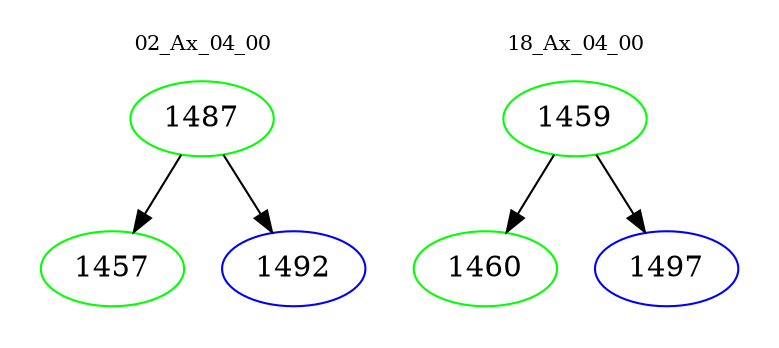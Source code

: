 digraph{
subgraph cluster_0 {
color = white
label = "02_Ax_04_00";
fontsize=10;
T0_1487 [label="1487", color="green"]
T0_1487 -> T0_1457 [color="black"]
T0_1457 [label="1457", color="green"]
T0_1487 -> T0_1492 [color="black"]
T0_1492 [label="1492", color="blue"]
}
subgraph cluster_1 {
color = white
label = "18_Ax_04_00";
fontsize=10;
T1_1459 [label="1459", color="green"]
T1_1459 -> T1_1460 [color="black"]
T1_1460 [label="1460", color="green"]
T1_1459 -> T1_1497 [color="black"]
T1_1497 [label="1497", color="blue"]
}
}
